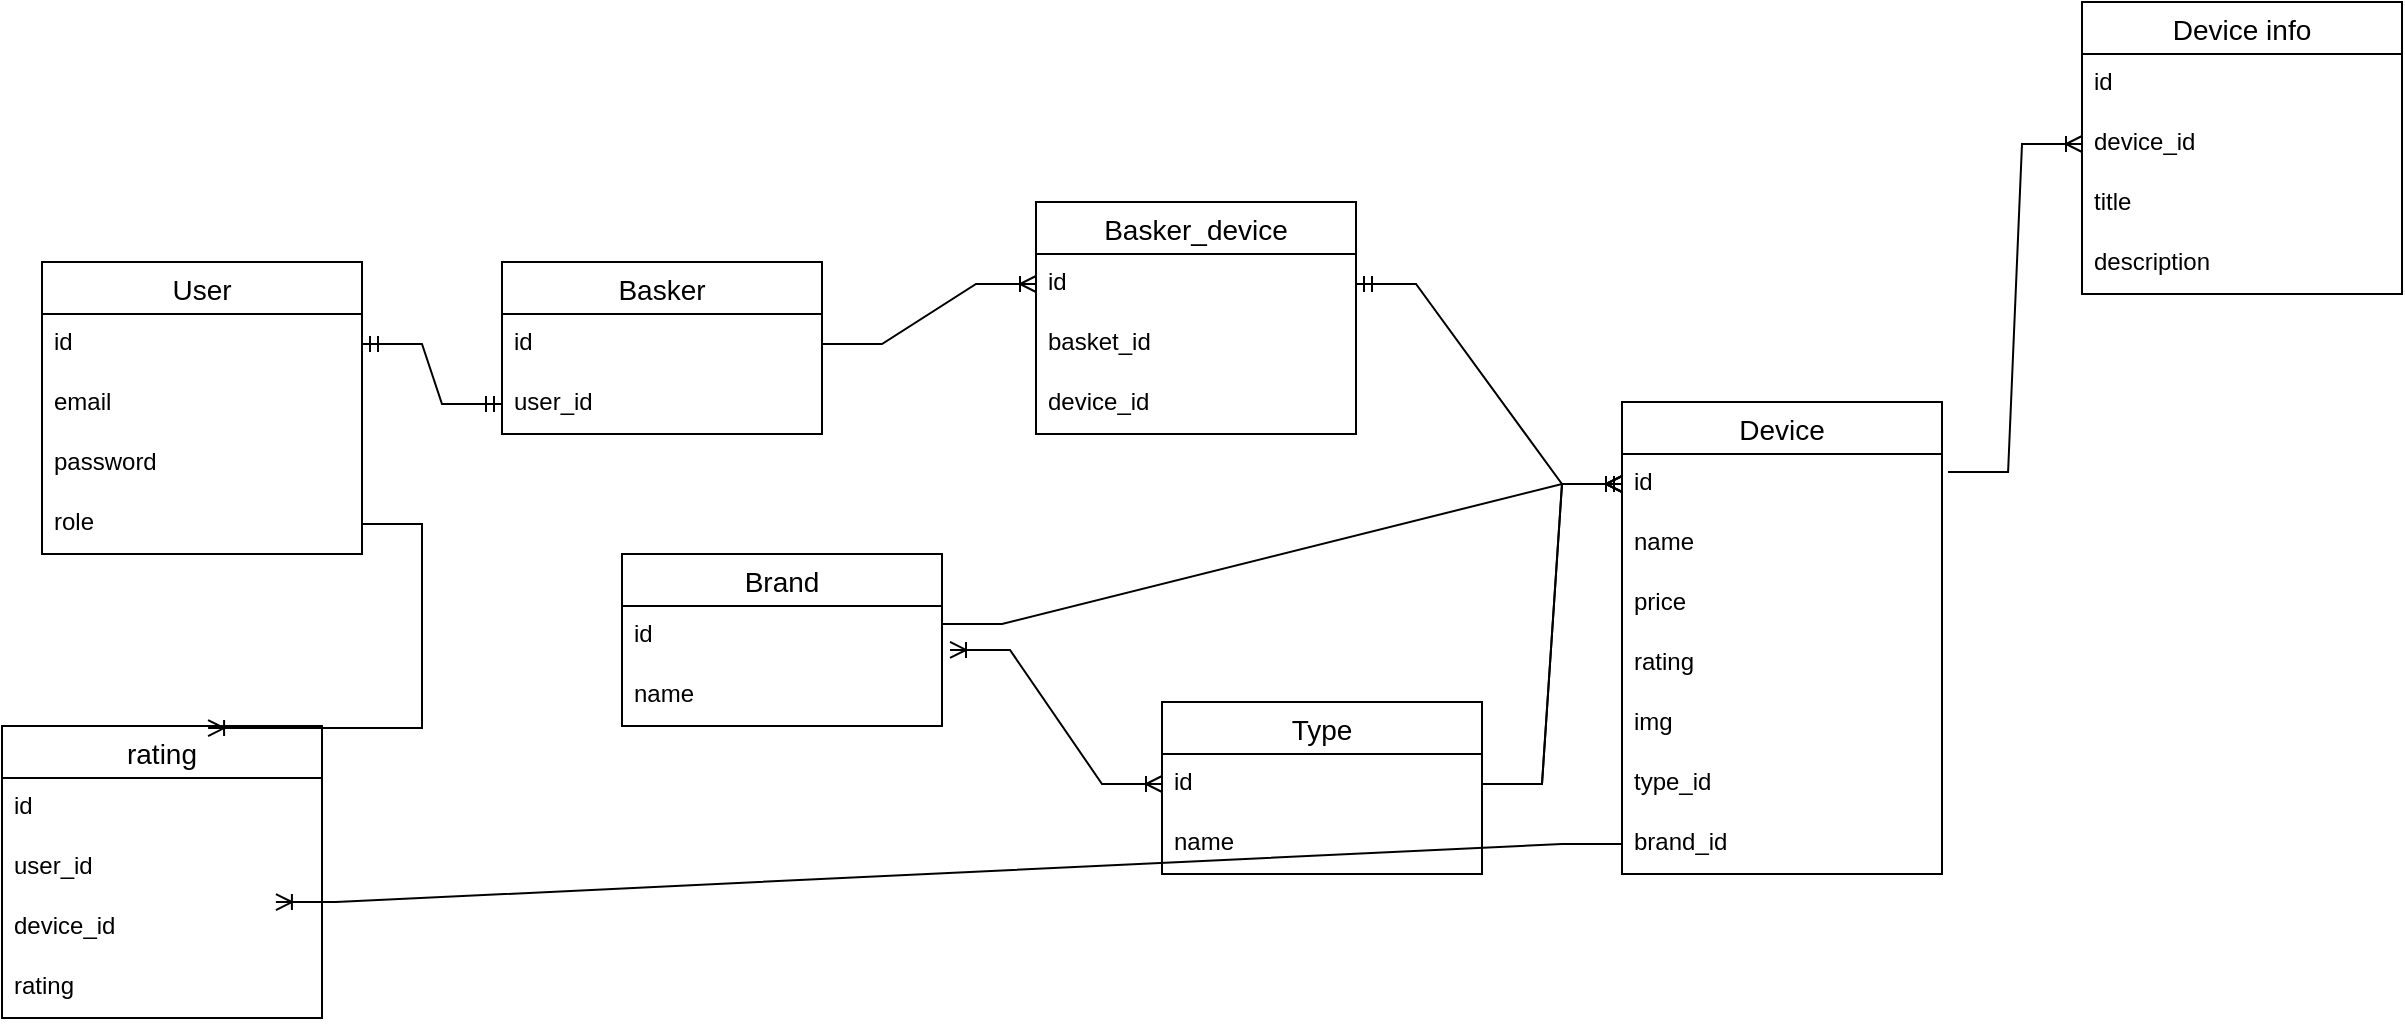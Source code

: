 <mxfile version="22.1.5" type="github">
  <diagram name="Страница — 1" id="ApS_Uzb94vvX7HJ8mZMD">
    <mxGraphModel dx="954" dy="553" grid="1" gridSize="10" guides="1" tooltips="1" connect="1" arrows="1" fold="1" page="1" pageScale="1" pageWidth="827" pageHeight="1169" math="0" shadow="0">
      <root>
        <mxCell id="0" />
        <mxCell id="1" parent="0" />
        <mxCell id="gh0o6ZId17Y_x9FsCQpp-1" value="User" style="swimlane;fontStyle=0;childLayout=stackLayout;horizontal=1;startSize=26;horizontalStack=0;resizeParent=1;resizeParentMax=0;resizeLast=0;collapsible=1;marginBottom=0;align=center;fontSize=14;" parent="1" vertex="1">
          <mxGeometry x="330" y="230" width="160" height="146" as="geometry" />
        </mxCell>
        <mxCell id="gh0o6ZId17Y_x9FsCQpp-2" value="id" style="text;strokeColor=none;fillColor=none;spacingLeft=4;spacingRight=4;overflow=hidden;rotatable=0;points=[[0,0.5],[1,0.5]];portConstraint=eastwest;fontSize=12;whiteSpace=wrap;html=1;" parent="gh0o6ZId17Y_x9FsCQpp-1" vertex="1">
          <mxGeometry y="26" width="160" height="30" as="geometry" />
        </mxCell>
        <mxCell id="gh0o6ZId17Y_x9FsCQpp-3" value="email" style="text;strokeColor=none;fillColor=none;spacingLeft=4;spacingRight=4;overflow=hidden;rotatable=0;points=[[0,0.5],[1,0.5]];portConstraint=eastwest;fontSize=12;whiteSpace=wrap;html=1;" parent="gh0o6ZId17Y_x9FsCQpp-1" vertex="1">
          <mxGeometry y="56" width="160" height="30" as="geometry" />
        </mxCell>
        <mxCell id="gh0o6ZId17Y_x9FsCQpp-4" value="password" style="text;strokeColor=none;fillColor=none;spacingLeft=4;spacingRight=4;overflow=hidden;rotatable=0;points=[[0,0.5],[1,0.5]];portConstraint=eastwest;fontSize=12;whiteSpace=wrap;html=1;" parent="gh0o6ZId17Y_x9FsCQpp-1" vertex="1">
          <mxGeometry y="86" width="160" height="30" as="geometry" />
        </mxCell>
        <mxCell id="gh0o6ZId17Y_x9FsCQpp-7" value="role" style="text;strokeColor=none;fillColor=none;spacingLeft=4;spacingRight=4;overflow=hidden;rotatable=0;points=[[0,0.5],[1,0.5]];portConstraint=eastwest;fontSize=12;whiteSpace=wrap;html=1;" parent="gh0o6ZId17Y_x9FsCQpp-1" vertex="1">
          <mxGeometry y="116" width="160" height="30" as="geometry" />
        </mxCell>
        <mxCell id="gh0o6ZId17Y_x9FsCQpp-8" value="Basker" style="swimlane;fontStyle=0;childLayout=stackLayout;horizontal=1;startSize=26;horizontalStack=0;resizeParent=1;resizeParentMax=0;resizeLast=0;collapsible=1;marginBottom=0;align=center;fontSize=14;" parent="1" vertex="1">
          <mxGeometry x="560" y="230" width="160" height="86" as="geometry" />
        </mxCell>
        <mxCell id="gh0o6ZId17Y_x9FsCQpp-9" value="id" style="text;strokeColor=none;fillColor=none;spacingLeft=4;spacingRight=4;overflow=hidden;rotatable=0;points=[[0,0.5],[1,0.5]];portConstraint=eastwest;fontSize=12;whiteSpace=wrap;html=1;" parent="gh0o6ZId17Y_x9FsCQpp-8" vertex="1">
          <mxGeometry y="26" width="160" height="30" as="geometry" />
        </mxCell>
        <mxCell id="gh0o6ZId17Y_x9FsCQpp-10" value="user_id" style="text;strokeColor=none;fillColor=none;spacingLeft=4;spacingRight=4;overflow=hidden;rotatable=0;points=[[0,0.5],[1,0.5]];portConstraint=eastwest;fontSize=12;whiteSpace=wrap;html=1;" parent="gh0o6ZId17Y_x9FsCQpp-8" vertex="1">
          <mxGeometry y="56" width="160" height="30" as="geometry" />
        </mxCell>
        <mxCell id="gh0o6ZId17Y_x9FsCQpp-13" value="" style="edgeStyle=entityRelationEdgeStyle;fontSize=12;html=1;endArrow=ERmandOne;startArrow=ERmandOne;rounded=0;exitX=1;exitY=0.5;exitDx=0;exitDy=0;entryX=0;entryY=0.5;entryDx=0;entryDy=0;" parent="1" source="gh0o6ZId17Y_x9FsCQpp-2" target="gh0o6ZId17Y_x9FsCQpp-10" edge="1">
          <mxGeometry width="100" height="100" relative="1" as="geometry">
            <mxPoint x="450" y="480" as="sourcePoint" />
            <mxPoint x="550" y="380" as="targetPoint" />
          </mxGeometry>
        </mxCell>
        <mxCell id="gh0o6ZId17Y_x9FsCQpp-14" value="Device" style="swimlane;fontStyle=0;childLayout=stackLayout;horizontal=1;startSize=26;horizontalStack=0;resizeParent=1;resizeParentMax=0;resizeLast=0;collapsible=1;marginBottom=0;align=center;fontSize=14;" parent="1" vertex="1">
          <mxGeometry x="1120" y="300" width="160" height="236" as="geometry" />
        </mxCell>
        <mxCell id="gh0o6ZId17Y_x9FsCQpp-15" value="id" style="text;strokeColor=none;fillColor=none;spacingLeft=4;spacingRight=4;overflow=hidden;rotatable=0;points=[[0,0.5],[1,0.5]];portConstraint=eastwest;fontSize=12;whiteSpace=wrap;html=1;" parent="gh0o6ZId17Y_x9FsCQpp-14" vertex="1">
          <mxGeometry y="26" width="160" height="30" as="geometry" />
        </mxCell>
        <mxCell id="gh0o6ZId17Y_x9FsCQpp-16" value="name" style="text;strokeColor=none;fillColor=none;spacingLeft=4;spacingRight=4;overflow=hidden;rotatable=0;points=[[0,0.5],[1,0.5]];portConstraint=eastwest;fontSize=12;whiteSpace=wrap;html=1;" parent="gh0o6ZId17Y_x9FsCQpp-14" vertex="1">
          <mxGeometry y="56" width="160" height="30" as="geometry" />
        </mxCell>
        <mxCell id="gh0o6ZId17Y_x9FsCQpp-17" value="price" style="text;strokeColor=none;fillColor=none;spacingLeft=4;spacingRight=4;overflow=hidden;rotatable=0;points=[[0,0.5],[1,0.5]];portConstraint=eastwest;fontSize=12;whiteSpace=wrap;html=1;" parent="gh0o6ZId17Y_x9FsCQpp-14" vertex="1">
          <mxGeometry y="86" width="160" height="30" as="geometry" />
        </mxCell>
        <mxCell id="gh0o6ZId17Y_x9FsCQpp-18" value="rating" style="text;strokeColor=none;fillColor=none;spacingLeft=4;spacingRight=4;overflow=hidden;rotatable=0;points=[[0,0.5],[1,0.5]];portConstraint=eastwest;fontSize=12;whiteSpace=wrap;html=1;" parent="gh0o6ZId17Y_x9FsCQpp-14" vertex="1">
          <mxGeometry y="116" width="160" height="30" as="geometry" />
        </mxCell>
        <mxCell id="gh0o6ZId17Y_x9FsCQpp-19" value="img" style="text;strokeColor=none;fillColor=none;spacingLeft=4;spacingRight=4;overflow=hidden;rotatable=0;points=[[0,0.5],[1,0.5]];portConstraint=eastwest;fontSize=12;whiteSpace=wrap;html=1;" parent="gh0o6ZId17Y_x9FsCQpp-14" vertex="1">
          <mxGeometry y="146" width="160" height="30" as="geometry" />
        </mxCell>
        <mxCell id="gh0o6ZId17Y_x9FsCQpp-20" value="type_id" style="text;strokeColor=none;fillColor=none;spacingLeft=4;spacingRight=4;overflow=hidden;rotatable=0;points=[[0,0.5],[1,0.5]];portConstraint=eastwest;fontSize=12;whiteSpace=wrap;html=1;" parent="gh0o6ZId17Y_x9FsCQpp-14" vertex="1">
          <mxGeometry y="176" width="160" height="30" as="geometry" />
        </mxCell>
        <mxCell id="gh0o6ZId17Y_x9FsCQpp-21" value="brand_id" style="text;strokeColor=none;fillColor=none;spacingLeft=4;spacingRight=4;overflow=hidden;rotatable=0;points=[[0,0.5],[1,0.5]];portConstraint=eastwest;fontSize=12;whiteSpace=wrap;html=1;" parent="gh0o6ZId17Y_x9FsCQpp-14" vertex="1">
          <mxGeometry y="206" width="160" height="30" as="geometry" />
        </mxCell>
        <mxCell id="gh0o6ZId17Y_x9FsCQpp-22" value="Type" style="swimlane;fontStyle=0;childLayout=stackLayout;horizontal=1;startSize=26;horizontalStack=0;resizeParent=1;resizeParentMax=0;resizeLast=0;collapsible=1;marginBottom=0;align=center;fontSize=14;" parent="1" vertex="1">
          <mxGeometry x="890" y="450" width="160" height="86" as="geometry" />
        </mxCell>
        <mxCell id="gh0o6ZId17Y_x9FsCQpp-23" value="id" style="text;strokeColor=none;fillColor=none;spacingLeft=4;spacingRight=4;overflow=hidden;rotatable=0;points=[[0,0.5],[1,0.5]];portConstraint=eastwest;fontSize=12;whiteSpace=wrap;html=1;" parent="gh0o6ZId17Y_x9FsCQpp-22" vertex="1">
          <mxGeometry y="26" width="160" height="30" as="geometry" />
        </mxCell>
        <mxCell id="gh0o6ZId17Y_x9FsCQpp-24" value="name" style="text;strokeColor=none;fillColor=none;spacingLeft=4;spacingRight=4;overflow=hidden;rotatable=0;points=[[0,0.5],[1,0.5]];portConstraint=eastwest;fontSize=12;whiteSpace=wrap;html=1;" parent="gh0o6ZId17Y_x9FsCQpp-22" vertex="1">
          <mxGeometry y="56" width="160" height="30" as="geometry" />
        </mxCell>
        <mxCell id="gh0o6ZId17Y_x9FsCQpp-28" value="" style="edgeStyle=entityRelationEdgeStyle;fontSize=12;html=1;endArrow=ERoneToMany;rounded=0;entryX=0;entryY=0.5;entryDx=0;entryDy=0;" parent="1" source="gh0o6ZId17Y_x9FsCQpp-23" target="gh0o6ZId17Y_x9FsCQpp-15" edge="1">
          <mxGeometry width="100" height="100" relative="1" as="geometry">
            <mxPoint x="980" y="180" as="sourcePoint" />
            <mxPoint x="970" y="140" as="targetPoint" />
          </mxGeometry>
        </mxCell>
        <mxCell id="gh0o6ZId17Y_x9FsCQpp-29" value="" style="edgeStyle=entityRelationEdgeStyle;fontSize=12;html=1;endArrow=ERoneToMany;rounded=0;exitX=1;exitY=0.3;exitDx=0;exitDy=0;exitPerimeter=0;entryX=0;entryY=0.5;entryDx=0;entryDy=0;" parent="1" source="gh0o6ZId17Y_x9FsCQpp-26" edge="1" target="gh0o6ZId17Y_x9FsCQpp-15">
          <mxGeometry width="100" height="100" relative="1" as="geometry">
            <mxPoint x="990" y="383" as="sourcePoint" />
            <mxPoint x="1130" y="143" as="targetPoint" />
          </mxGeometry>
        </mxCell>
        <mxCell id="gh0o6ZId17Y_x9FsCQpp-32" value="" style="edgeStyle=entityRelationEdgeStyle;fontSize=12;html=1;endArrow=ERoneToMany;startArrow=ERoneToMany;rounded=0;entryX=0;entryY=0.5;entryDx=0;entryDy=0;exitX=1.025;exitY=0.733;exitDx=0;exitDy=0;exitPerimeter=0;" parent="1" source="gh0o6ZId17Y_x9FsCQpp-26" target="gh0o6ZId17Y_x9FsCQpp-23" edge="1">
          <mxGeometry width="100" height="100" relative="1" as="geometry">
            <mxPoint x="900" y="453.64" as="sourcePoint" />
            <mxPoint x="1062" y="420.002" as="targetPoint" />
          </mxGeometry>
        </mxCell>
        <mxCell id="gh0o6ZId17Y_x9FsCQpp-25" value="Brand" style="swimlane;fontStyle=0;childLayout=stackLayout;horizontal=1;startSize=26;horizontalStack=0;resizeParent=1;resizeParentMax=0;resizeLast=0;collapsible=1;marginBottom=0;align=center;fontSize=14;" parent="1" vertex="1">
          <mxGeometry x="620" y="376" width="160" height="86" as="geometry" />
        </mxCell>
        <mxCell id="gh0o6ZId17Y_x9FsCQpp-26" value="id" style="text;strokeColor=none;fillColor=none;spacingLeft=4;spacingRight=4;overflow=hidden;rotatable=0;points=[[0,0.5],[1,0.5]];portConstraint=eastwest;fontSize=12;whiteSpace=wrap;html=1;" parent="gh0o6ZId17Y_x9FsCQpp-25" vertex="1">
          <mxGeometry y="26" width="160" height="30" as="geometry" />
        </mxCell>
        <mxCell id="gh0o6ZId17Y_x9FsCQpp-27" value="name" style="text;strokeColor=none;fillColor=none;spacingLeft=4;spacingRight=4;overflow=hidden;rotatable=0;points=[[0,0.5],[1,0.5]];portConstraint=eastwest;fontSize=12;whiteSpace=wrap;html=1;" parent="gh0o6ZId17Y_x9FsCQpp-25" vertex="1">
          <mxGeometry y="56" width="160" height="30" as="geometry" />
        </mxCell>
        <mxCell id="gh0o6ZId17Y_x9FsCQpp-34" value="Device info" style="swimlane;fontStyle=0;childLayout=stackLayout;horizontal=1;startSize=26;horizontalStack=0;resizeParent=1;resizeParentMax=0;resizeLast=0;collapsible=1;marginBottom=0;align=center;fontSize=14;" parent="1" vertex="1">
          <mxGeometry x="1350" y="100" width="160" height="146" as="geometry" />
        </mxCell>
        <mxCell id="gh0o6ZId17Y_x9FsCQpp-35" value="id" style="text;strokeColor=none;fillColor=none;spacingLeft=4;spacingRight=4;overflow=hidden;rotatable=0;points=[[0,0.5],[1,0.5]];portConstraint=eastwest;fontSize=12;whiteSpace=wrap;html=1;" parent="gh0o6ZId17Y_x9FsCQpp-34" vertex="1">
          <mxGeometry y="26" width="160" height="30" as="geometry" />
        </mxCell>
        <mxCell id="gh0o6ZId17Y_x9FsCQpp-36" value="device_id" style="text;strokeColor=none;fillColor=none;spacingLeft=4;spacingRight=4;overflow=hidden;rotatable=0;points=[[0,0.5],[1,0.5]];portConstraint=eastwest;fontSize=12;whiteSpace=wrap;html=1;" parent="gh0o6ZId17Y_x9FsCQpp-34" vertex="1">
          <mxGeometry y="56" width="160" height="30" as="geometry" />
        </mxCell>
        <mxCell id="gh0o6ZId17Y_x9FsCQpp-37" value="title" style="text;strokeColor=none;fillColor=none;spacingLeft=4;spacingRight=4;overflow=hidden;rotatable=0;points=[[0,0.5],[1,0.5]];portConstraint=eastwest;fontSize=12;whiteSpace=wrap;html=1;" parent="gh0o6ZId17Y_x9FsCQpp-34" vertex="1">
          <mxGeometry y="86" width="160" height="30" as="geometry" />
        </mxCell>
        <mxCell id="gh0o6ZId17Y_x9FsCQpp-38" value="description" style="text;strokeColor=none;fillColor=none;spacingLeft=4;spacingRight=4;overflow=hidden;rotatable=0;points=[[0,0.5],[1,0.5]];portConstraint=eastwest;fontSize=12;whiteSpace=wrap;html=1;" parent="gh0o6ZId17Y_x9FsCQpp-34" vertex="1">
          <mxGeometry y="116" width="160" height="30" as="geometry" />
        </mxCell>
        <mxCell id="gh0o6ZId17Y_x9FsCQpp-42" value="" style="edgeStyle=entityRelationEdgeStyle;fontSize=12;html=1;endArrow=ERoneToMany;rounded=0;entryX=0;entryY=0.5;entryDx=0;entryDy=0;" parent="1" source="gh0o6ZId17Y_x9FsCQpp-23" target="gh0o6ZId17Y_x9FsCQpp-15" edge="1">
          <mxGeometry width="100" height="100" relative="1" as="geometry">
            <mxPoint x="990" y="261" as="sourcePoint" />
            <mxPoint x="1130" y="141" as="targetPoint" />
            <Array as="points">
              <mxPoint x="1350" y="420" />
            </Array>
          </mxGeometry>
        </mxCell>
        <mxCell id="gh0o6ZId17Y_x9FsCQpp-43" value="" style="edgeStyle=entityRelationEdgeStyle;fontSize=12;html=1;endArrow=ERoneToMany;rounded=0;entryX=0;entryY=0.5;entryDx=0;entryDy=0;exitX=1.019;exitY=0.3;exitDx=0;exitDy=0;exitPerimeter=0;" parent="1" source="gh0o6ZId17Y_x9FsCQpp-15" target="gh0o6ZId17Y_x9FsCQpp-36" edge="1">
          <mxGeometry width="100" height="100" relative="1" as="geometry">
            <mxPoint x="1230" y="420" as="sourcePoint" />
            <mxPoint x="1370" y="300" as="targetPoint" />
            <Array as="points">
              <mxPoint x="1590" y="579" />
            </Array>
          </mxGeometry>
        </mxCell>
        <mxCell id="AK0pXAGQLZJZX7y_2PqW-1" value="Basker_device" style="swimlane;fontStyle=0;childLayout=stackLayout;horizontal=1;startSize=26;horizontalStack=0;resizeParent=1;resizeParentMax=0;resizeLast=0;collapsible=1;marginBottom=0;align=center;fontSize=14;" vertex="1" parent="1">
          <mxGeometry x="827" y="200" width="160" height="116" as="geometry" />
        </mxCell>
        <mxCell id="AK0pXAGQLZJZX7y_2PqW-2" value="id" style="text;strokeColor=none;fillColor=none;spacingLeft=4;spacingRight=4;overflow=hidden;rotatable=0;points=[[0,0.5],[1,0.5]];portConstraint=eastwest;fontSize=12;whiteSpace=wrap;html=1;" vertex="1" parent="AK0pXAGQLZJZX7y_2PqW-1">
          <mxGeometry y="26" width="160" height="30" as="geometry" />
        </mxCell>
        <mxCell id="AK0pXAGQLZJZX7y_2PqW-3" value="basket_id" style="text;strokeColor=none;fillColor=none;spacingLeft=4;spacingRight=4;overflow=hidden;rotatable=0;points=[[0,0.5],[1,0.5]];portConstraint=eastwest;fontSize=12;whiteSpace=wrap;html=1;" vertex="1" parent="AK0pXAGQLZJZX7y_2PqW-1">
          <mxGeometry y="56" width="160" height="30" as="geometry" />
        </mxCell>
        <mxCell id="AK0pXAGQLZJZX7y_2PqW-4" value="device_id" style="text;strokeColor=none;fillColor=none;spacingLeft=4;spacingRight=4;overflow=hidden;rotatable=0;points=[[0,0.5],[1,0.5]];portConstraint=eastwest;fontSize=12;whiteSpace=wrap;html=1;" vertex="1" parent="AK0pXAGQLZJZX7y_2PqW-1">
          <mxGeometry y="86" width="160" height="30" as="geometry" />
        </mxCell>
        <mxCell id="AK0pXAGQLZJZX7y_2PqW-5" value="" style="edgeStyle=entityRelationEdgeStyle;fontSize=12;html=1;endArrow=ERoneToMany;rounded=0;entryX=0;entryY=0.5;entryDx=0;entryDy=0;" edge="1" parent="1" source="gh0o6ZId17Y_x9FsCQpp-9" target="AK0pXAGQLZJZX7y_2PqW-2">
          <mxGeometry width="100" height="100" relative="1" as="geometry">
            <mxPoint x="720" y="270" as="sourcePoint" />
            <mxPoint x="820" y="170" as="targetPoint" />
          </mxGeometry>
        </mxCell>
        <mxCell id="AK0pXAGQLZJZX7y_2PqW-6" value="" style="edgeStyle=entityRelationEdgeStyle;fontSize=12;html=1;endArrow=ERmandOne;startArrow=ERmandOne;rounded=0;entryX=0;entryY=0.5;entryDx=0;entryDy=0;exitX=1;exitY=0.5;exitDx=0;exitDy=0;" edge="1" parent="1" source="AK0pXAGQLZJZX7y_2PqW-2" target="gh0o6ZId17Y_x9FsCQpp-15">
          <mxGeometry width="100" height="100" relative="1" as="geometry">
            <mxPoint x="880" y="340" as="sourcePoint" />
            <mxPoint x="980" y="240" as="targetPoint" />
          </mxGeometry>
        </mxCell>
        <mxCell id="AK0pXAGQLZJZX7y_2PqW-7" value="rating" style="swimlane;fontStyle=0;childLayout=stackLayout;horizontal=1;startSize=26;horizontalStack=0;resizeParent=1;resizeParentMax=0;resizeLast=0;collapsible=1;marginBottom=0;align=center;fontSize=14;" vertex="1" parent="1">
          <mxGeometry x="310" y="462" width="160" height="146" as="geometry" />
        </mxCell>
        <mxCell id="AK0pXAGQLZJZX7y_2PqW-8" value="id" style="text;strokeColor=none;fillColor=none;spacingLeft=4;spacingRight=4;overflow=hidden;rotatable=0;points=[[0,0.5],[1,0.5]];portConstraint=eastwest;fontSize=12;whiteSpace=wrap;html=1;" vertex="1" parent="AK0pXAGQLZJZX7y_2PqW-7">
          <mxGeometry y="26" width="160" height="30" as="geometry" />
        </mxCell>
        <mxCell id="AK0pXAGQLZJZX7y_2PqW-9" value="user_id" style="text;strokeColor=none;fillColor=none;spacingLeft=4;spacingRight=4;overflow=hidden;rotatable=0;points=[[0,0.5],[1,0.5]];portConstraint=eastwest;fontSize=12;whiteSpace=wrap;html=1;" vertex="1" parent="AK0pXAGQLZJZX7y_2PqW-7">
          <mxGeometry y="56" width="160" height="30" as="geometry" />
        </mxCell>
        <mxCell id="AK0pXAGQLZJZX7y_2PqW-10" value="device_id" style="text;strokeColor=none;fillColor=none;spacingLeft=4;spacingRight=4;overflow=hidden;rotatable=0;points=[[0,0.5],[1,0.5]];portConstraint=eastwest;fontSize=12;whiteSpace=wrap;html=1;" vertex="1" parent="AK0pXAGQLZJZX7y_2PqW-7">
          <mxGeometry y="86" width="160" height="30" as="geometry" />
        </mxCell>
        <mxCell id="AK0pXAGQLZJZX7y_2PqW-11" value="rating" style="text;strokeColor=none;fillColor=none;spacingLeft=4;spacingRight=4;overflow=hidden;rotatable=0;points=[[0,0.5],[1,0.5]];portConstraint=eastwest;fontSize=12;whiteSpace=wrap;html=1;" vertex="1" parent="AK0pXAGQLZJZX7y_2PqW-7">
          <mxGeometry y="116" width="160" height="30" as="geometry" />
        </mxCell>
        <mxCell id="AK0pXAGQLZJZX7y_2PqW-12" value="" style="edgeStyle=entityRelationEdgeStyle;fontSize=12;html=1;endArrow=ERoneToMany;rounded=0;entryX=0.856;entryY=0.067;entryDx=0;entryDy=0;entryPerimeter=0;" edge="1" parent="1" source="gh0o6ZId17Y_x9FsCQpp-21" target="AK0pXAGQLZJZX7y_2PqW-10">
          <mxGeometry width="100" height="100" relative="1" as="geometry">
            <mxPoint x="600" y="630" as="sourcePoint" />
            <mxPoint x="700" y="530" as="targetPoint" />
          </mxGeometry>
        </mxCell>
        <mxCell id="AK0pXAGQLZJZX7y_2PqW-13" value="" style="edgeStyle=entityRelationEdgeStyle;fontSize=12;html=1;endArrow=ERoneToMany;rounded=0;entryX=0.644;entryY=0.007;entryDx=0;entryDy=0;entryPerimeter=0;" edge="1" parent="1" source="gh0o6ZId17Y_x9FsCQpp-7" target="AK0pXAGQLZJZX7y_2PqW-7">
          <mxGeometry width="100" height="100" relative="1" as="geometry">
            <mxPoint x="410" y="470" as="sourcePoint" />
            <mxPoint x="510" y="370" as="targetPoint" />
          </mxGeometry>
        </mxCell>
      </root>
    </mxGraphModel>
  </diagram>
</mxfile>
